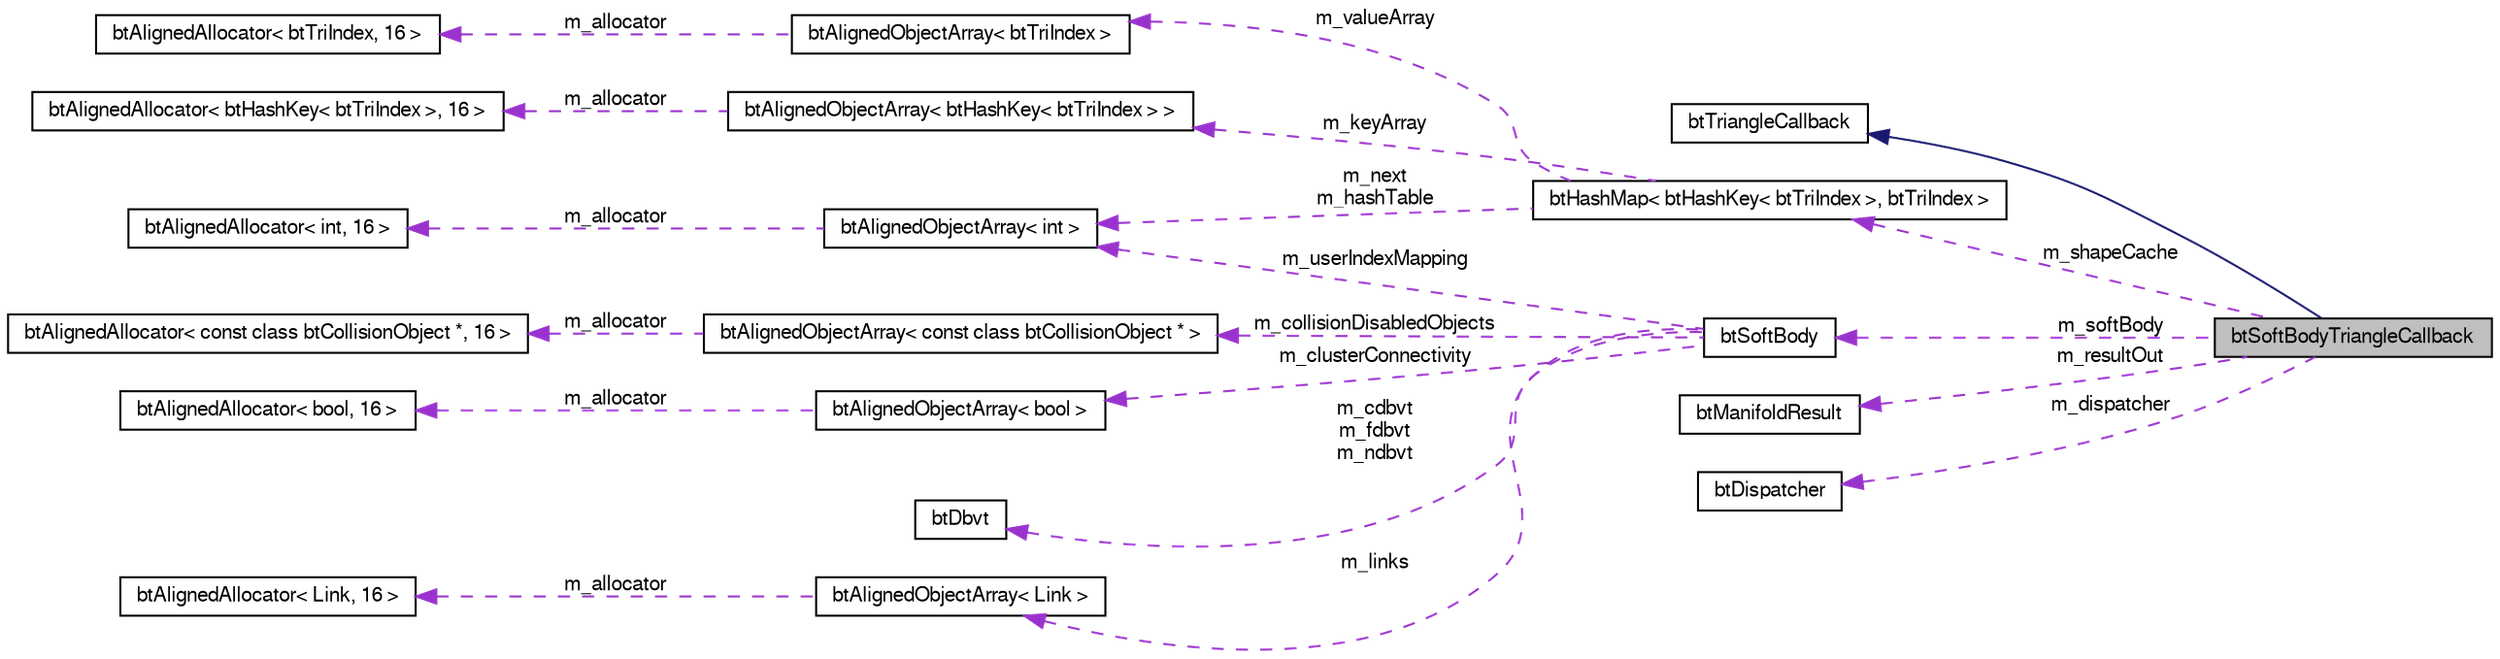 digraph G
{
  bgcolor="transparent";
  edge [fontname="FreeSans",fontsize=10,labelfontname="FreeSans",labelfontsize=10];
  node [fontname="FreeSans",fontsize=10,shape=record];
  rankdir=LR;
  Node1 [label="btSoftBodyTriangleCallback",height=0.2,width=0.4,color="black", fillcolor="grey75", style="filled" fontcolor="black"];
  Node2 -> Node1 [dir=back,color="midnightblue",fontsize=10,style="solid"];
  Node2 [label="btTriangleCallback",height=0.2,width=0.4,color="black",URL="$classbt_triangle_callback.html"];
  Node3 -> Node1 [dir=back,color="darkorchid3",fontsize=10,style="dashed",label="m_shapeCache"];
  Node3 [label="btHashMap\< btHashKey\< btTriIndex \>, btTriIndex \>",height=0.2,width=0.4,color="black",URL="$classbt_hash_map.html"];
  Node4 -> Node3 [dir=back,color="darkorchid3",fontsize=10,style="dashed",label="m_keyArray"];
  Node4 [label="btAlignedObjectArray\< btHashKey\< btTriIndex \> \>",height=0.2,width=0.4,color="black",URL="$classbt_aligned_object_array.html"];
  Node5 -> Node4 [dir=back,color="darkorchid3",fontsize=10,style="dashed",label="m_allocator"];
  Node5 [label="btAlignedAllocator\< btHashKey\< btTriIndex \>, 16 \>",height=0.2,width=0.4,color="black",URL="$classbt_aligned_allocator.html"];
  Node6 -> Node3 [dir=back,color="darkorchid3",fontsize=10,style="dashed",label="m_valueArray"];
  Node6 [label="btAlignedObjectArray\< btTriIndex \>",height=0.2,width=0.4,color="black",URL="$classbt_aligned_object_array.html"];
  Node7 -> Node6 [dir=back,color="darkorchid3",fontsize=10,style="dashed",label="m_allocator"];
  Node7 [label="btAlignedAllocator\< btTriIndex, 16 \>",height=0.2,width=0.4,color="black",URL="$classbt_aligned_allocator.html"];
  Node8 -> Node3 [dir=back,color="darkorchid3",fontsize=10,style="dashed",label="m_next\nm_hashTable"];
  Node8 [label="btAlignedObjectArray\< int \>",height=0.2,width=0.4,color="black",URL="$classbt_aligned_object_array.html"];
  Node9 -> Node8 [dir=back,color="darkorchid3",fontsize=10,style="dashed",label="m_allocator"];
  Node9 [label="btAlignedAllocator\< int, 16 \>",height=0.2,width=0.4,color="black",URL="$classbt_aligned_allocator.html"];
  Node10 -> Node1 [dir=back,color="darkorchid3",fontsize=10,style="dashed",label="m_softBody"];
  Node10 [label="btSoftBody",height=0.2,width=0.4,color="black",URL="$classbt_soft_body.html"];
  Node8 -> Node10 [dir=back,color="darkorchid3",fontsize=10,style="dashed",label="m_userIndexMapping"];
  Node11 -> Node10 [dir=back,color="darkorchid3",fontsize=10,style="dashed",label="m_clusterConnectivity"];
  Node11 [label="btAlignedObjectArray\< bool \>",height=0.2,width=0.4,color="black",URL="$classbt_aligned_object_array.html"];
  Node12 -> Node11 [dir=back,color="darkorchid3",fontsize=10,style="dashed",label="m_allocator"];
  Node12 [label="btAlignedAllocator\< bool, 16 \>",height=0.2,width=0.4,color="black",URL="$classbt_aligned_allocator.html"];
  Node13 -> Node10 [dir=back,color="darkorchid3",fontsize=10,style="dashed",label="m_cdbvt\nm_fdbvt\nm_ndbvt"];
  Node13 [label="btDbvt",height=0.2,width=0.4,color="black",URL="$structbt_dbvt.html"];
  Node14 -> Node10 [dir=back,color="darkorchid3",fontsize=10,style="dashed",label="m_links"];
  Node14 [label="btAlignedObjectArray\< Link \>",height=0.2,width=0.4,color="black",URL="$classbt_aligned_object_array.html"];
  Node15 -> Node14 [dir=back,color="darkorchid3",fontsize=10,style="dashed",label="m_allocator"];
  Node15 [label="btAlignedAllocator\< Link, 16 \>",height=0.2,width=0.4,color="black",URL="$classbt_aligned_allocator.html"];
  Node16 -> Node10 [dir=back,color="darkorchid3",fontsize=10,style="dashed",label="m_collisionDisabledObjects"];
  Node16 [label="btAlignedObjectArray\< const class btCollisionObject * \>",height=0.2,width=0.4,color="black",URL="$classbt_aligned_object_array.html"];
  Node17 -> Node16 [dir=back,color="darkorchid3",fontsize=10,style="dashed",label="m_allocator"];
  Node17 [label="btAlignedAllocator\< const class btCollisionObject *, 16 \>",height=0.2,width=0.4,color="black",URL="$classbt_aligned_allocator.html"];
  Node18 -> Node1 [dir=back,color="darkorchid3",fontsize=10,style="dashed",label="m_resultOut"];
  Node18 [label="btManifoldResult",height=0.2,width=0.4,color="black",URL="$classbt_manifold_result.html",tooltip="btManifoldResult is a helper class to manage contact results."];
  Node19 -> Node1 [dir=back,color="darkorchid3",fontsize=10,style="dashed",label="m_dispatcher"];
  Node19 [label="btDispatcher",height=0.2,width=0.4,color="black",URL="$classbt_dispatcher.html"];
}
